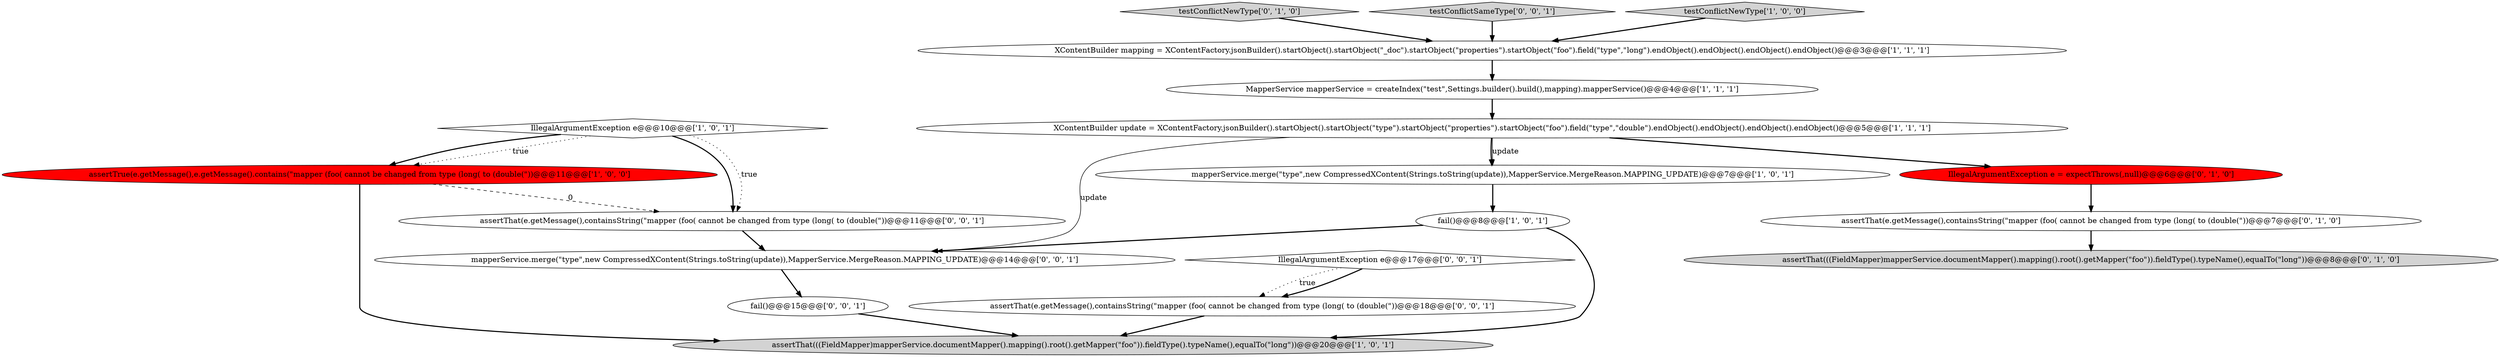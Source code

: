 digraph {
2 [style = filled, label = "IllegalArgumentException e@@@10@@@['1', '0', '1']", fillcolor = white, shape = diamond image = "AAA0AAABBB1BBB"];
11 [style = filled, label = "assertThat(((FieldMapper)mapperService.documentMapper().mapping().root().getMapper(\"foo\")).fieldType().typeName(),equalTo(\"long\"))@@@8@@@['0', '1', '0']", fillcolor = lightgray, shape = ellipse image = "AAA0AAABBB2BBB"];
4 [style = filled, label = "XContentBuilder update = XContentFactory.jsonBuilder().startObject().startObject(\"type\").startObject(\"properties\").startObject(\"foo\").field(\"type\",\"double\").endObject().endObject().endObject().endObject()@@@5@@@['1', '1', '1']", fillcolor = white, shape = ellipse image = "AAA0AAABBB1BBB"];
14 [style = filled, label = "assertThat(e.getMessage(),containsString(\"mapper (foo( cannot be changed from type (long( to (double(\"))@@@18@@@['0', '0', '1']", fillcolor = white, shape = ellipse image = "AAA0AAABBB3BBB"];
15 [style = filled, label = "mapperService.merge(\"type\",new CompressedXContent(Strings.toString(update)),MapperService.MergeReason.MAPPING_UPDATE)@@@14@@@['0', '0', '1']", fillcolor = white, shape = ellipse image = "AAA0AAABBB3BBB"];
3 [style = filled, label = "fail()@@@8@@@['1', '0', '1']", fillcolor = white, shape = ellipse image = "AAA0AAABBB1BBB"];
12 [style = filled, label = "testConflictNewType['0', '1', '0']", fillcolor = lightgray, shape = diamond image = "AAA0AAABBB2BBB"];
17 [style = filled, label = "fail()@@@15@@@['0', '0', '1']", fillcolor = white, shape = ellipse image = "AAA0AAABBB3BBB"];
18 [style = filled, label = "testConflictSameType['0', '0', '1']", fillcolor = lightgray, shape = diamond image = "AAA0AAABBB3BBB"];
6 [style = filled, label = "assertTrue(e.getMessage(),e.getMessage().contains(\"mapper (foo( cannot be changed from type (long( to (double(\"))@@@11@@@['1', '0', '0']", fillcolor = red, shape = ellipse image = "AAA1AAABBB1BBB"];
8 [style = filled, label = "testConflictNewType['1', '0', '0']", fillcolor = lightgray, shape = diamond image = "AAA0AAABBB1BBB"];
9 [style = filled, label = "IllegalArgumentException e = expectThrows(,null)@@@6@@@['0', '1', '0']", fillcolor = red, shape = ellipse image = "AAA1AAABBB2BBB"];
13 [style = filled, label = "assertThat(e.getMessage(),containsString(\"mapper (foo( cannot be changed from type (long( to (double(\"))@@@11@@@['0', '0', '1']", fillcolor = white, shape = ellipse image = "AAA0AAABBB3BBB"];
1 [style = filled, label = "MapperService mapperService = createIndex(\"test\",Settings.builder().build(),mapping).mapperService()@@@4@@@['1', '1', '1']", fillcolor = white, shape = ellipse image = "AAA0AAABBB1BBB"];
5 [style = filled, label = "mapperService.merge(\"type\",new CompressedXContent(Strings.toString(update)),MapperService.MergeReason.MAPPING_UPDATE)@@@7@@@['1', '0', '1']", fillcolor = white, shape = ellipse image = "AAA0AAABBB1BBB"];
16 [style = filled, label = "IllegalArgumentException e@@@17@@@['0', '0', '1']", fillcolor = white, shape = diamond image = "AAA0AAABBB3BBB"];
10 [style = filled, label = "assertThat(e.getMessage(),containsString(\"mapper (foo( cannot be changed from type (long( to (double(\"))@@@7@@@['0', '1', '0']", fillcolor = white, shape = ellipse image = "AAA0AAABBB2BBB"];
0 [style = filled, label = "XContentBuilder mapping = XContentFactory.jsonBuilder().startObject().startObject(\"_doc\").startObject(\"properties\").startObject(\"foo\").field(\"type\",\"long\").endObject().endObject().endObject().endObject()@@@3@@@['1', '1', '1']", fillcolor = white, shape = ellipse image = "AAA0AAABBB1BBB"];
7 [style = filled, label = "assertThat(((FieldMapper)mapperService.documentMapper().mapping().root().getMapper(\"foo\")).fieldType().typeName(),equalTo(\"long\"))@@@20@@@['1', '0', '1']", fillcolor = lightgray, shape = ellipse image = "AAA0AAABBB1BBB"];
5->3 [style = bold, label=""];
4->9 [style = bold, label=""];
1->4 [style = bold, label=""];
4->15 [style = solid, label="update"];
2->6 [style = bold, label=""];
3->15 [style = bold, label=""];
9->10 [style = bold, label=""];
12->0 [style = bold, label=""];
14->7 [style = bold, label=""];
2->13 [style = bold, label=""];
8->0 [style = bold, label=""];
17->7 [style = bold, label=""];
15->17 [style = bold, label=""];
6->13 [style = dashed, label="0"];
3->7 [style = bold, label=""];
2->6 [style = dotted, label="true"];
0->1 [style = bold, label=""];
4->5 [style = solid, label="update"];
16->14 [style = dotted, label="true"];
16->14 [style = bold, label=""];
13->15 [style = bold, label=""];
6->7 [style = bold, label=""];
4->5 [style = bold, label=""];
18->0 [style = bold, label=""];
2->13 [style = dotted, label="true"];
10->11 [style = bold, label=""];
}
